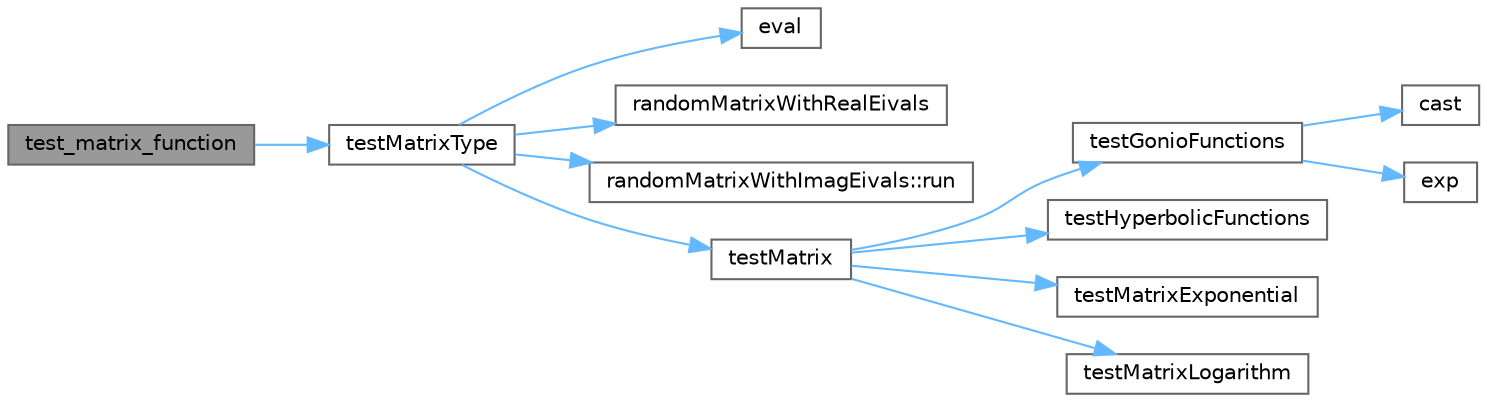 digraph "test_matrix_function"
{
 // LATEX_PDF_SIZE
  bgcolor="transparent";
  edge [fontname=Helvetica,fontsize=10,labelfontname=Helvetica,labelfontsize=10];
  node [fontname=Helvetica,fontsize=10,shape=box,height=0.2,width=0.4];
  rankdir="LR";
  Node1 [id="Node000001",label="test_matrix_function",height=0.2,width=0.4,color="gray40", fillcolor="grey60", style="filled", fontcolor="black",tooltip=" "];
  Node1 -> Node2 [id="edge12_Node000001_Node000002",color="steelblue1",style="solid",tooltip=" "];
  Node2 [id="Node000002",label="testMatrixType",height=0.2,width=0.4,color="grey40", fillcolor="white", style="filled",URL="$matrix__function_8cpp.html#ad5ec769e0243815d37cbeed9467e0c50",tooltip=" "];
  Node2 -> Node3 [id="edge13_Node000002_Node000003",color="steelblue1",style="solid",tooltip=" "];
  Node3 [id="Node000003",label="eval",height=0.2,width=0.4,color="grey40", fillcolor="white", style="filled",URL="$sparse__permutations_8cpp.html#abf03ad46cd5db5b4eabad69a86a13a6c",tooltip=" "];
  Node2 -> Node4 [id="edge14_Node000002_Node000004",color="steelblue1",style="solid",tooltip=" "];
  Node4 [id="Node000004",label="randomMatrixWithRealEivals",height=0.2,width=0.4,color="grey40", fillcolor="white", style="filled",URL="$matrix__function_8cpp.html#a63f5e88a6a4152dd42182bbd60b2c5f7",tooltip=" "];
  Node2 -> Node5 [id="edge15_Node000002_Node000005",color="steelblue1",style="solid",tooltip=" "];
  Node5 [id="Node000005",label="randomMatrixWithImagEivals::run",height=0.2,width=0.4,color="grey40", fillcolor="white", style="filled",URL="$structrandom_matrix_with_imag_eivals.html#a520fefd780b84fad4b5c89db97732a46",tooltip=" "];
  Node2 -> Node6 [id="edge16_Node000002_Node000006",color="steelblue1",style="solid",tooltip=" "];
  Node6 [id="Node000006",label="testMatrix",height=0.2,width=0.4,color="grey40", fillcolor="white", style="filled",URL="$matrix__function_8cpp.html#a5b6c561a1cf1d3d93230136cdaf1189b",tooltip=" "];
  Node6 -> Node7 [id="edge17_Node000006_Node000007",color="steelblue1",style="solid",tooltip=" "];
  Node7 [id="Node000007",label="testGonioFunctions",height=0.2,width=0.4,color="grey40", fillcolor="white", style="filled",URL="$matrix__function_8cpp.html#ac74b8e486e1108cb63a39530afdfc627",tooltip=" "];
  Node7 -> Node8 [id="edge18_Node000007_Node000008",color="steelblue1",style="solid",tooltip=" "];
  Node8 [id="Node000008",label="cast",height=0.2,width=0.4,color="grey40", fillcolor="white", style="filled",URL="$_common_cwise_unary_ops_8h.html#aa89d007196125d10fa7d6e19811aca05",tooltip=" "];
  Node7 -> Node9 [id="edge19_Node000007_Node000009",color="steelblue1",style="solid",tooltip=" "];
  Node9 [id="Node000009",label="exp",height=0.2,width=0.4,color="grey40", fillcolor="white", style="filled",URL="$_array_cwise_unary_ops_8h.html#a2500b5d4f377a445cb98d3f1facfa1cf",tooltip=" "];
  Node6 -> Node10 [id="edge20_Node000006_Node000010",color="steelblue1",style="solid",tooltip=" "];
  Node10 [id="Node000010",label="testHyperbolicFunctions",height=0.2,width=0.4,color="grey40", fillcolor="white", style="filled",URL="$matrix__function_8cpp.html#a310232bdb13746bbc5c55d8d751b0550",tooltip=" "];
  Node6 -> Node11 [id="edge21_Node000006_Node000011",color="steelblue1",style="solid",tooltip=" "];
  Node11 [id="Node000011",label="testMatrixExponential",height=0.2,width=0.4,color="grey40", fillcolor="white", style="filled",URL="$matrix__function_8cpp.html#a333dbcca94bb50609dc41f8e7b0a9993",tooltip=" "];
  Node6 -> Node12 [id="edge22_Node000006_Node000012",color="steelblue1",style="solid",tooltip=" "];
  Node12 [id="Node000012",label="testMatrixLogarithm",height=0.2,width=0.4,color="grey40", fillcolor="white", style="filled",URL="$matrix__function_8cpp.html#a1c946ac9bc8a30e0fa3f9721764ea1d7",tooltip=" "];
}
